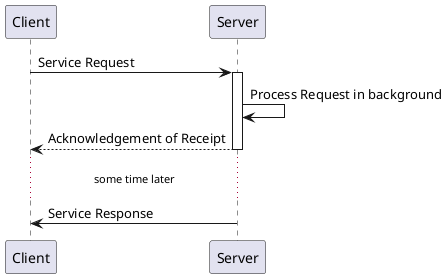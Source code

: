 @startuml
participant "Client" as Client
participant "Server" as Server

Client -> Server : Service Request
activate Server
Server -> Server : Process Request in background
Server --> Client : Acknowledgement of Receipt
deactivate Server

... some time later ...

Server -> Client : Service Response
@enduml
